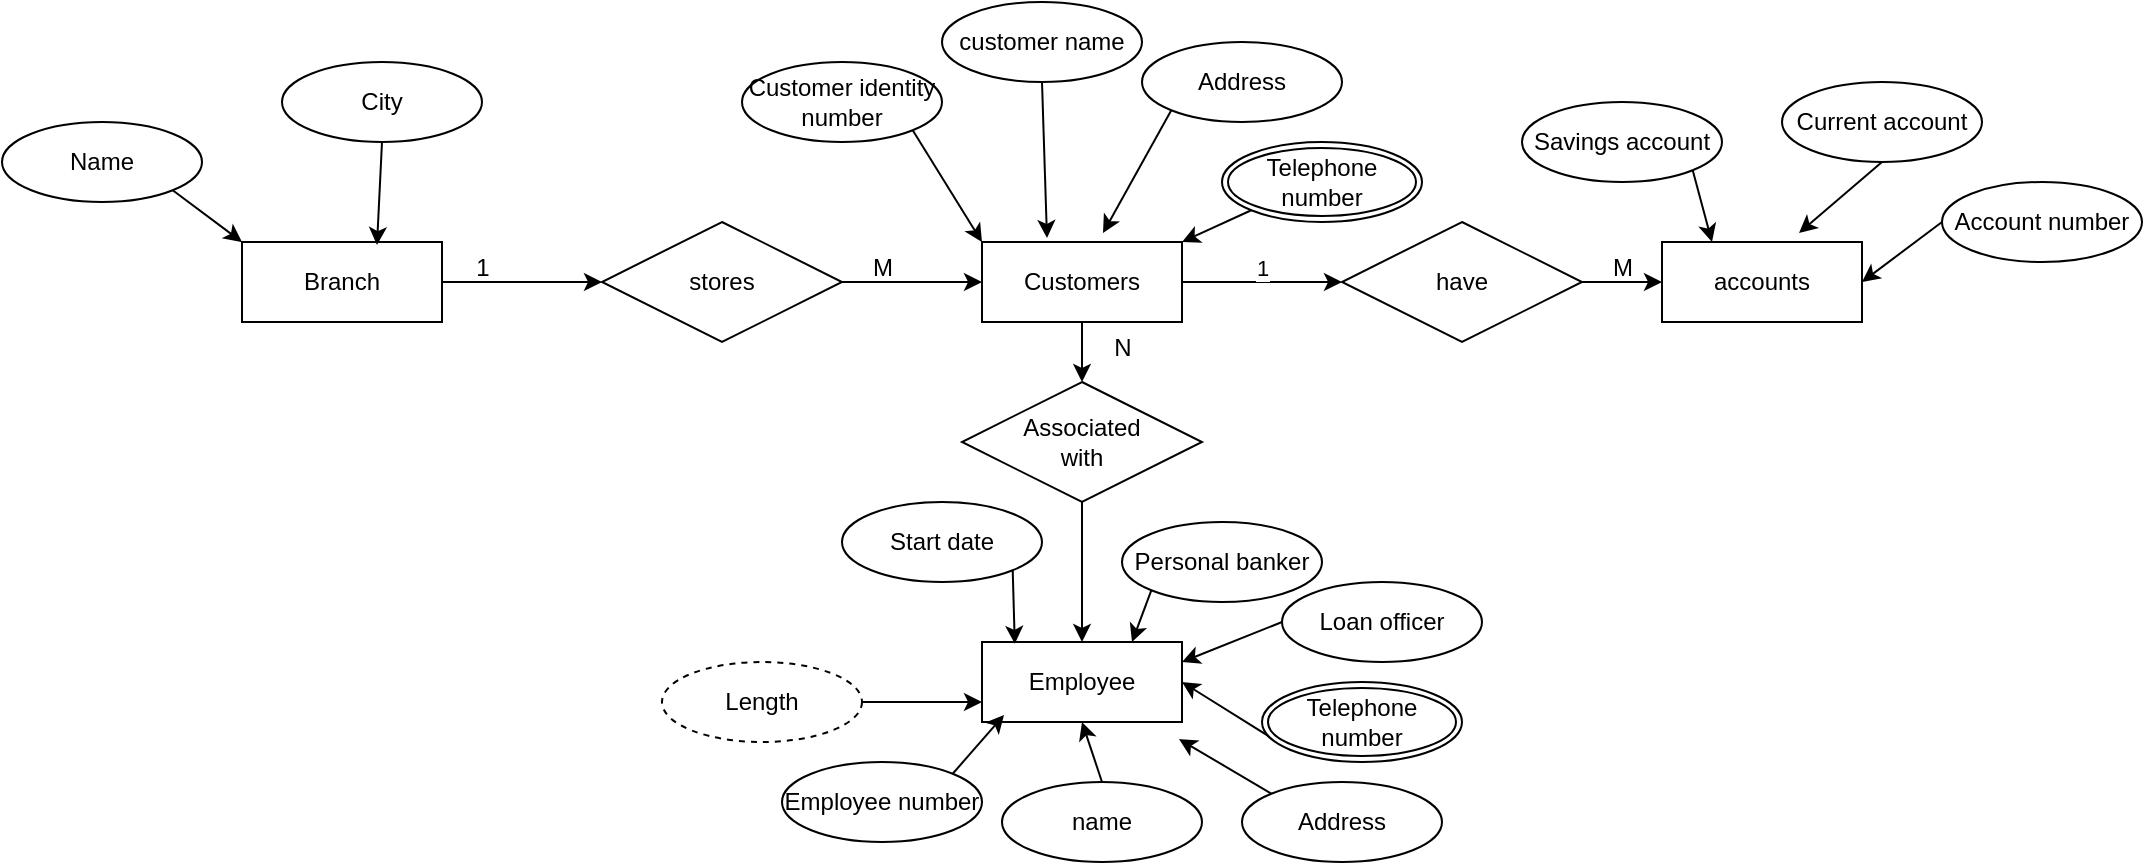 <mxfile version="21.5.2" type="device">
  <diagram name="Page-1" id="vdP1gmgI9g1kkvpfopkj">
    <mxGraphModel dx="1619" dy="1642" grid="1" gridSize="10" guides="1" tooltips="1" connect="1" arrows="1" fold="1" page="1" pageScale="1" pageWidth="827" pageHeight="1169" math="0" shadow="0">
      <root>
        <mxCell id="0" />
        <mxCell id="1" parent="0" />
        <mxCell id="xBst6ppxyOBWY5bgM_QN-3" value="" style="edgeStyle=orthogonalEdgeStyle;rounded=0;orthogonalLoop=1;jettySize=auto;html=1;" edge="1" parent="1" source="xBst6ppxyOBWY5bgM_QN-1" target="xBst6ppxyOBWY5bgM_QN-2">
          <mxGeometry relative="1" as="geometry" />
        </mxCell>
        <mxCell id="xBst6ppxyOBWY5bgM_QN-1" value="Branch" style="whiteSpace=wrap;html=1;align=center;" vertex="1" parent="1">
          <mxGeometry x="70" y="40" width="100" height="40" as="geometry" />
        </mxCell>
        <mxCell id="xBst6ppxyOBWY5bgM_QN-9" value="" style="edgeStyle=orthogonalEdgeStyle;rounded=0;orthogonalLoop=1;jettySize=auto;html=1;" edge="1" parent="1" source="xBst6ppxyOBWY5bgM_QN-2" target="xBst6ppxyOBWY5bgM_QN-8">
          <mxGeometry relative="1" as="geometry" />
        </mxCell>
        <mxCell id="xBst6ppxyOBWY5bgM_QN-2" value="stores" style="shape=rhombus;perimeter=rhombusPerimeter;whiteSpace=wrap;html=1;align=center;" vertex="1" parent="1">
          <mxGeometry x="250" y="30" width="120" height="60" as="geometry" />
        </mxCell>
        <mxCell id="xBst6ppxyOBWY5bgM_QN-7" style="rounded=0;orthogonalLoop=1;jettySize=auto;html=1;exitX=1;exitY=1;exitDx=0;exitDy=0;entryX=0;entryY=0;entryDx=0;entryDy=0;" edge="1" parent="1" source="xBst6ppxyOBWY5bgM_QN-4" target="xBst6ppxyOBWY5bgM_QN-1">
          <mxGeometry relative="1" as="geometry" />
        </mxCell>
        <mxCell id="xBst6ppxyOBWY5bgM_QN-4" value="Name" style="ellipse;whiteSpace=wrap;html=1;align=center;" vertex="1" parent="1">
          <mxGeometry x="-50" y="-20" width="100" height="40" as="geometry" />
        </mxCell>
        <mxCell id="xBst6ppxyOBWY5bgM_QN-6" style="rounded=0;orthogonalLoop=1;jettySize=auto;html=1;exitX=0.5;exitY=1;exitDx=0;exitDy=0;entryX=0.675;entryY=0.038;entryDx=0;entryDy=0;entryPerimeter=0;" edge="1" parent="1" source="xBst6ppxyOBWY5bgM_QN-5" target="xBst6ppxyOBWY5bgM_QN-1">
          <mxGeometry relative="1" as="geometry" />
        </mxCell>
        <mxCell id="xBst6ppxyOBWY5bgM_QN-5" value="City" style="ellipse;whiteSpace=wrap;html=1;align=center;" vertex="1" parent="1">
          <mxGeometry x="90" y="-50" width="100" height="40" as="geometry" />
        </mxCell>
        <mxCell id="xBst6ppxyOBWY5bgM_QN-25" value="" style="edgeStyle=orthogonalEdgeStyle;rounded=0;orthogonalLoop=1;jettySize=auto;html=1;" edge="1" parent="1" source="xBst6ppxyOBWY5bgM_QN-8" target="xBst6ppxyOBWY5bgM_QN-24">
          <mxGeometry relative="1" as="geometry" />
        </mxCell>
        <mxCell id="xBst6ppxyOBWY5bgM_QN-60" value="1" style="edgeLabel;html=1;align=center;verticalAlign=middle;resizable=0;points=[];" vertex="1" connectable="0" parent="xBst6ppxyOBWY5bgM_QN-25">
          <mxGeometry x="0.004" y="7" relative="1" as="geometry">
            <mxPoint as="offset" />
          </mxGeometry>
        </mxCell>
        <mxCell id="xBst6ppxyOBWY5bgM_QN-28" value="" style="edgeStyle=orthogonalEdgeStyle;rounded=0;orthogonalLoop=1;jettySize=auto;html=1;" edge="1" parent="1" source="xBst6ppxyOBWY5bgM_QN-8" target="xBst6ppxyOBWY5bgM_QN-23">
          <mxGeometry relative="1" as="geometry" />
        </mxCell>
        <mxCell id="xBst6ppxyOBWY5bgM_QN-8" value="Customers" style="whiteSpace=wrap;html=1;align=center;" vertex="1" parent="1">
          <mxGeometry x="440" y="40" width="100" height="40" as="geometry" />
        </mxCell>
        <mxCell id="xBst6ppxyOBWY5bgM_QN-22" style="rounded=0;orthogonalLoop=1;jettySize=auto;html=1;exitX=0.5;exitY=1;exitDx=0;exitDy=0;entryX=0.325;entryY=-0.05;entryDx=0;entryDy=0;entryPerimeter=0;" edge="1" parent="1" source="xBst6ppxyOBWY5bgM_QN-10" target="xBst6ppxyOBWY5bgM_QN-8">
          <mxGeometry relative="1" as="geometry" />
        </mxCell>
        <mxCell id="xBst6ppxyOBWY5bgM_QN-10" value="customer name" style="ellipse;whiteSpace=wrap;html=1;align=center;" vertex="1" parent="1">
          <mxGeometry x="420" y="-80" width="100" height="40" as="geometry" />
        </mxCell>
        <mxCell id="xBst6ppxyOBWY5bgM_QN-14" style="rounded=0;orthogonalLoop=1;jettySize=auto;html=1;exitX=1;exitY=1;exitDx=0;exitDy=0;entryX=0;entryY=0;entryDx=0;entryDy=0;" edge="1" parent="1" source="xBst6ppxyOBWY5bgM_QN-11" target="xBst6ppxyOBWY5bgM_QN-8">
          <mxGeometry relative="1" as="geometry" />
        </mxCell>
        <mxCell id="xBst6ppxyOBWY5bgM_QN-11" value="Customer identity number" style="ellipse;whiteSpace=wrap;html=1;align=center;" vertex="1" parent="1">
          <mxGeometry x="320" y="-50" width="100" height="40" as="geometry" />
        </mxCell>
        <mxCell id="xBst6ppxyOBWY5bgM_QN-16" style="rounded=0;orthogonalLoop=1;jettySize=auto;html=1;exitX=0;exitY=1;exitDx=0;exitDy=0;entryX=0.605;entryY=-0.112;entryDx=0;entryDy=0;entryPerimeter=0;" edge="1" parent="1" source="xBst6ppxyOBWY5bgM_QN-12" target="xBst6ppxyOBWY5bgM_QN-8">
          <mxGeometry relative="1" as="geometry" />
        </mxCell>
        <mxCell id="xBst6ppxyOBWY5bgM_QN-12" value="Address" style="ellipse;whiteSpace=wrap;html=1;align=center;" vertex="1" parent="1">
          <mxGeometry x="520" y="-60" width="100" height="40" as="geometry" />
        </mxCell>
        <mxCell id="xBst6ppxyOBWY5bgM_QN-17" style="rounded=0;orthogonalLoop=1;jettySize=auto;html=1;exitX=0;exitY=1;exitDx=0;exitDy=0;entryX=1;entryY=0;entryDx=0;entryDy=0;" edge="1" parent="1" source="xBst6ppxyOBWY5bgM_QN-13" target="xBst6ppxyOBWY5bgM_QN-8">
          <mxGeometry relative="1" as="geometry" />
        </mxCell>
        <mxCell id="xBst6ppxyOBWY5bgM_QN-13" value="Telephone number" style="ellipse;shape=doubleEllipse;margin=3;whiteSpace=wrap;html=1;align=center;" vertex="1" parent="1">
          <mxGeometry x="560" y="-10" width="100" height="40" as="geometry" />
        </mxCell>
        <mxCell id="xBst6ppxyOBWY5bgM_QN-30" value="" style="edgeStyle=orthogonalEdgeStyle;rounded=0;orthogonalLoop=1;jettySize=auto;html=1;" edge="1" parent="1" source="xBst6ppxyOBWY5bgM_QN-23" target="xBst6ppxyOBWY5bgM_QN-29">
          <mxGeometry relative="1" as="geometry" />
        </mxCell>
        <mxCell id="xBst6ppxyOBWY5bgM_QN-23" value="Associated&lt;br&gt;with" style="shape=rhombus;perimeter=rhombusPerimeter;whiteSpace=wrap;html=1;align=center;" vertex="1" parent="1">
          <mxGeometry x="430" y="110" width="120" height="60" as="geometry" />
        </mxCell>
        <mxCell id="xBst6ppxyOBWY5bgM_QN-27" value="" style="edgeStyle=orthogonalEdgeStyle;rounded=0;orthogonalLoop=1;jettySize=auto;html=1;" edge="1" parent="1" source="xBst6ppxyOBWY5bgM_QN-24" target="xBst6ppxyOBWY5bgM_QN-26">
          <mxGeometry relative="1" as="geometry" />
        </mxCell>
        <mxCell id="xBst6ppxyOBWY5bgM_QN-24" value="have" style="shape=rhombus;perimeter=rhombusPerimeter;whiteSpace=wrap;html=1;align=center;" vertex="1" parent="1">
          <mxGeometry x="620" y="30" width="120" height="60" as="geometry" />
        </mxCell>
        <mxCell id="xBst6ppxyOBWY5bgM_QN-26" value="accounts" style="whiteSpace=wrap;html=1;align=center;" vertex="1" parent="1">
          <mxGeometry x="780" y="40" width="100" height="40" as="geometry" />
        </mxCell>
        <mxCell id="xBst6ppxyOBWY5bgM_QN-29" value="Employee" style="whiteSpace=wrap;html=1;align=center;" vertex="1" parent="1">
          <mxGeometry x="440" y="240" width="100" height="40" as="geometry" />
        </mxCell>
        <mxCell id="xBst6ppxyOBWY5bgM_QN-36" style="rounded=0;orthogonalLoop=1;jettySize=auto;html=1;exitX=1;exitY=0;exitDx=0;exitDy=0;entryX=0.11;entryY=0.913;entryDx=0;entryDy=0;entryPerimeter=0;" edge="1" parent="1" source="xBst6ppxyOBWY5bgM_QN-31" target="xBst6ppxyOBWY5bgM_QN-29">
          <mxGeometry relative="1" as="geometry" />
        </mxCell>
        <mxCell id="xBst6ppxyOBWY5bgM_QN-31" value="Employee number" style="ellipse;whiteSpace=wrap;html=1;align=center;" vertex="1" parent="1">
          <mxGeometry x="340" y="300" width="100" height="40" as="geometry" />
        </mxCell>
        <mxCell id="xBst6ppxyOBWY5bgM_QN-35" style="rounded=0;orthogonalLoop=1;jettySize=auto;html=1;exitX=0.5;exitY=0;exitDx=0;exitDy=0;entryX=0.5;entryY=1;entryDx=0;entryDy=0;" edge="1" parent="1" source="xBst6ppxyOBWY5bgM_QN-32" target="xBst6ppxyOBWY5bgM_QN-29">
          <mxGeometry relative="1" as="geometry" />
        </mxCell>
        <mxCell id="xBst6ppxyOBWY5bgM_QN-32" value="name" style="ellipse;whiteSpace=wrap;html=1;align=center;" vertex="1" parent="1">
          <mxGeometry x="450" y="310" width="100" height="40" as="geometry" />
        </mxCell>
        <mxCell id="xBst6ppxyOBWY5bgM_QN-41" style="rounded=0;orthogonalLoop=1;jettySize=auto;html=1;exitX=0;exitY=0;exitDx=0;exitDy=0;entryX=0.985;entryY=1.213;entryDx=0;entryDy=0;entryPerimeter=0;" edge="1" parent="1" source="xBst6ppxyOBWY5bgM_QN-33" target="xBst6ppxyOBWY5bgM_QN-29">
          <mxGeometry relative="1" as="geometry" />
        </mxCell>
        <mxCell id="xBst6ppxyOBWY5bgM_QN-33" value="Address" style="ellipse;whiteSpace=wrap;html=1;align=center;" vertex="1" parent="1">
          <mxGeometry x="570" y="310" width="100" height="40" as="geometry" />
        </mxCell>
        <mxCell id="xBst6ppxyOBWY5bgM_QN-37" style="rounded=0;orthogonalLoop=1;jettySize=auto;html=1;exitX=0;exitY=1;exitDx=0;exitDy=0;entryX=1;entryY=0.5;entryDx=0;entryDy=0;" edge="1" parent="1" source="xBst6ppxyOBWY5bgM_QN-34" target="xBst6ppxyOBWY5bgM_QN-29">
          <mxGeometry relative="1" as="geometry">
            <mxPoint x="550" y="260" as="targetPoint" />
          </mxGeometry>
        </mxCell>
        <mxCell id="xBst6ppxyOBWY5bgM_QN-34" value="Telephone number" style="ellipse;shape=doubleEllipse;margin=3;whiteSpace=wrap;html=1;align=center;" vertex="1" parent="1">
          <mxGeometry x="580" y="260" width="100" height="40" as="geometry" />
        </mxCell>
        <mxCell id="xBst6ppxyOBWY5bgM_QN-43" style="edgeStyle=orthogonalEdgeStyle;rounded=0;orthogonalLoop=1;jettySize=auto;html=1;exitX=1;exitY=0.5;exitDx=0;exitDy=0;entryX=0;entryY=0.75;entryDx=0;entryDy=0;" edge="1" parent="1" source="xBst6ppxyOBWY5bgM_QN-42" target="xBst6ppxyOBWY5bgM_QN-29">
          <mxGeometry relative="1" as="geometry" />
        </mxCell>
        <mxCell id="xBst6ppxyOBWY5bgM_QN-42" value="Length" style="ellipse;whiteSpace=wrap;html=1;align=center;dashed=1;" vertex="1" parent="1">
          <mxGeometry x="280" y="250" width="100" height="40" as="geometry" />
        </mxCell>
        <mxCell id="xBst6ppxyOBWY5bgM_QN-48" style="rounded=0;orthogonalLoop=1;jettySize=auto;html=1;exitX=0.5;exitY=1;exitDx=0;exitDy=0;entryX=0.685;entryY=-0.112;entryDx=0;entryDy=0;entryPerimeter=0;" edge="1" parent="1" source="xBst6ppxyOBWY5bgM_QN-45" target="xBst6ppxyOBWY5bgM_QN-26">
          <mxGeometry relative="1" as="geometry" />
        </mxCell>
        <mxCell id="xBst6ppxyOBWY5bgM_QN-45" value="Current account" style="ellipse;whiteSpace=wrap;html=1;align=center;" vertex="1" parent="1">
          <mxGeometry x="840" y="-40" width="100" height="40" as="geometry" />
        </mxCell>
        <mxCell id="xBst6ppxyOBWY5bgM_QN-47" style="rounded=0;orthogonalLoop=1;jettySize=auto;html=1;exitX=1;exitY=1;exitDx=0;exitDy=0;entryX=0.25;entryY=0;entryDx=0;entryDy=0;" edge="1" parent="1" source="xBst6ppxyOBWY5bgM_QN-46" target="xBst6ppxyOBWY5bgM_QN-26">
          <mxGeometry relative="1" as="geometry" />
        </mxCell>
        <mxCell id="xBst6ppxyOBWY5bgM_QN-46" value="Savings account" style="ellipse;whiteSpace=wrap;html=1;align=center;" vertex="1" parent="1">
          <mxGeometry x="710" y="-30" width="100" height="40" as="geometry" />
        </mxCell>
        <mxCell id="xBst6ppxyOBWY5bgM_QN-50" style="rounded=0;orthogonalLoop=1;jettySize=auto;html=1;exitX=0;exitY=0.5;exitDx=0;exitDy=0;entryX=1;entryY=0.5;entryDx=0;entryDy=0;" edge="1" parent="1" source="xBst6ppxyOBWY5bgM_QN-49" target="xBst6ppxyOBWY5bgM_QN-26">
          <mxGeometry relative="1" as="geometry" />
        </mxCell>
        <mxCell id="xBst6ppxyOBWY5bgM_QN-49" value="Account number" style="ellipse;whiteSpace=wrap;html=1;align=center;" vertex="1" parent="1">
          <mxGeometry x="920" y="10" width="100" height="40" as="geometry" />
        </mxCell>
        <mxCell id="xBst6ppxyOBWY5bgM_QN-53" style="rounded=0;orthogonalLoop=1;jettySize=auto;html=1;exitX=0;exitY=0.5;exitDx=0;exitDy=0;" edge="1" parent="1" source="xBst6ppxyOBWY5bgM_QN-51">
          <mxGeometry relative="1" as="geometry">
            <mxPoint x="540" y="250.0" as="targetPoint" />
          </mxGeometry>
        </mxCell>
        <mxCell id="xBst6ppxyOBWY5bgM_QN-51" value="Loan officer" style="ellipse;whiteSpace=wrap;html=1;align=center;" vertex="1" parent="1">
          <mxGeometry x="590" y="210" width="100" height="40" as="geometry" />
        </mxCell>
        <mxCell id="xBst6ppxyOBWY5bgM_QN-54" style="rounded=0;orthogonalLoop=1;jettySize=auto;html=1;exitX=0;exitY=1;exitDx=0;exitDy=0;entryX=0.75;entryY=0;entryDx=0;entryDy=0;" edge="1" parent="1" source="xBst6ppxyOBWY5bgM_QN-52" target="xBst6ppxyOBWY5bgM_QN-29">
          <mxGeometry relative="1" as="geometry" />
        </mxCell>
        <mxCell id="xBst6ppxyOBWY5bgM_QN-52" value="Personal banker" style="ellipse;whiteSpace=wrap;html=1;align=center;" vertex="1" parent="1">
          <mxGeometry x="510" y="180" width="100" height="40" as="geometry" />
        </mxCell>
        <mxCell id="xBst6ppxyOBWY5bgM_QN-57" style="rounded=0;orthogonalLoop=1;jettySize=auto;html=1;exitX=1;exitY=1;exitDx=0;exitDy=0;entryX=0.164;entryY=0.023;entryDx=0;entryDy=0;entryPerimeter=0;" edge="1" parent="1" source="xBst6ppxyOBWY5bgM_QN-56" target="xBst6ppxyOBWY5bgM_QN-29">
          <mxGeometry relative="1" as="geometry" />
        </mxCell>
        <mxCell id="xBst6ppxyOBWY5bgM_QN-56" value="Start date" style="ellipse;whiteSpace=wrap;html=1;align=center;" vertex="1" parent="1">
          <mxGeometry x="370" y="170" width="100" height="40" as="geometry" />
        </mxCell>
        <mxCell id="xBst6ppxyOBWY5bgM_QN-58" value="1" style="text;html=1;align=center;verticalAlign=middle;resizable=0;points=[];autosize=1;strokeColor=none;fillColor=none;" vertex="1" parent="1">
          <mxGeometry x="175" y="38" width="30" height="30" as="geometry" />
        </mxCell>
        <mxCell id="xBst6ppxyOBWY5bgM_QN-59" value="M" style="text;html=1;align=center;verticalAlign=middle;resizable=0;points=[];autosize=1;strokeColor=none;fillColor=none;" vertex="1" parent="1">
          <mxGeometry x="375" y="38" width="30" height="30" as="geometry" />
        </mxCell>
        <mxCell id="xBst6ppxyOBWY5bgM_QN-61" value="M" style="text;html=1;align=center;verticalAlign=middle;resizable=0;points=[];autosize=1;strokeColor=none;fillColor=none;" vertex="1" parent="1">
          <mxGeometry x="745" y="38" width="30" height="30" as="geometry" />
        </mxCell>
        <mxCell id="xBst6ppxyOBWY5bgM_QN-62" value="N" style="text;html=1;align=center;verticalAlign=middle;resizable=0;points=[];autosize=1;strokeColor=none;fillColor=none;" vertex="1" parent="1">
          <mxGeometry x="495" y="78" width="30" height="30" as="geometry" />
        </mxCell>
      </root>
    </mxGraphModel>
  </diagram>
</mxfile>
